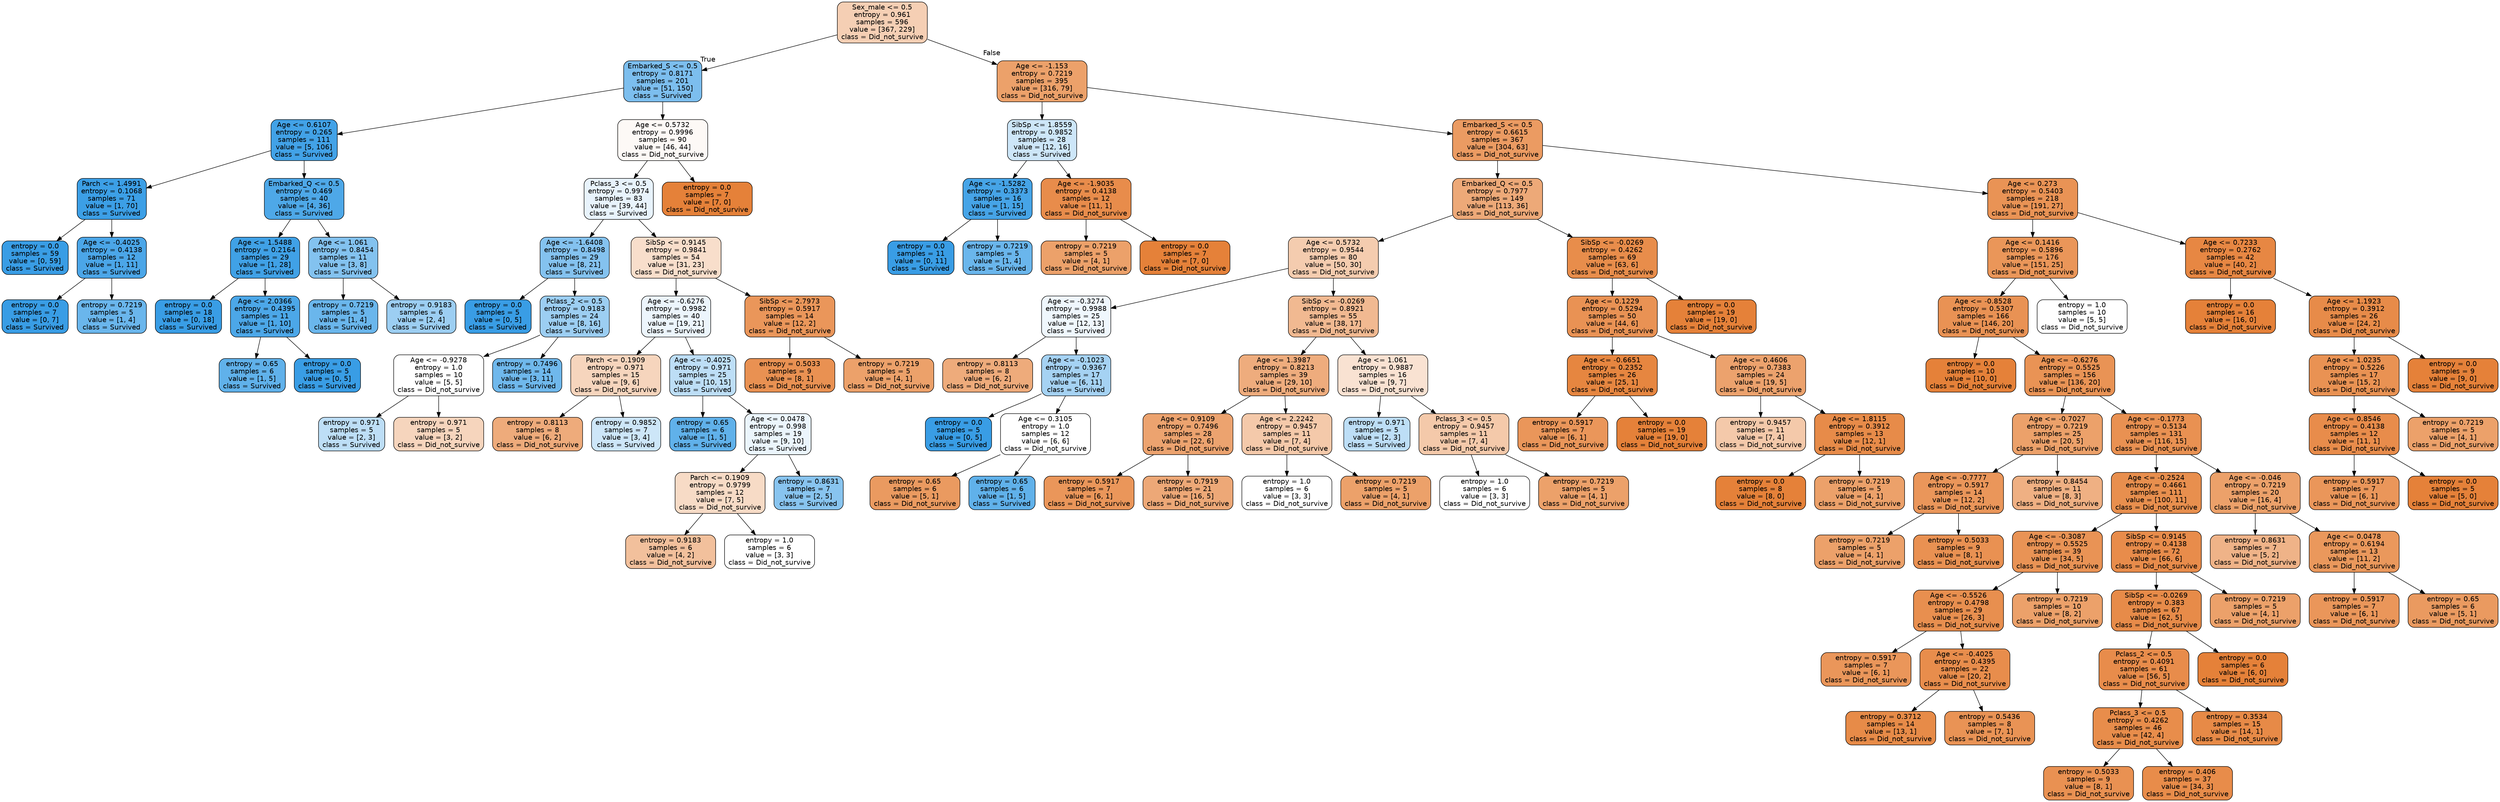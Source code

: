digraph Tree {
node [shape=box, style="filled, rounded", color="black", fontname=helvetica] ;
edge [fontname=helvetica] ;
0 [label="Sex_male <= 0.5\nentropy = 0.961\nsamples = 596\nvalue = [367, 229]\nclass = Did_not_survive", fillcolor="#e5813960"] ;
1 [label="Embarked_S <= 0.5\nentropy = 0.8171\nsamples = 201\nvalue = [51, 150]\nclass = Survived", fillcolor="#399de5a8"] ;
0 -> 1 [labeldistance=2.5, labelangle=45, headlabel="True"] ;
2 [label="Age <= 0.6107\nentropy = 0.265\nsamples = 111\nvalue = [5, 106]\nclass = Survived", fillcolor="#399de5f3"] ;
1 -> 2 ;
3 [label="Parch <= 1.4991\nentropy = 0.1068\nsamples = 71\nvalue = [1, 70]\nclass = Survived", fillcolor="#399de5fb"] ;
2 -> 3 ;
4 [label="entropy = 0.0\nsamples = 59\nvalue = [0, 59]\nclass = Survived", fillcolor="#399de5ff"] ;
3 -> 4 ;
5 [label="Age <= -0.4025\nentropy = 0.4138\nsamples = 12\nvalue = [1, 11]\nclass = Survived", fillcolor="#399de5e8"] ;
3 -> 5 ;
6 [label="entropy = 0.0\nsamples = 7\nvalue = [0, 7]\nclass = Survived", fillcolor="#399de5ff"] ;
5 -> 6 ;
7 [label="entropy = 0.7219\nsamples = 5\nvalue = [1, 4]\nclass = Survived", fillcolor="#399de5bf"] ;
5 -> 7 ;
8 [label="Embarked_Q <= 0.5\nentropy = 0.469\nsamples = 40\nvalue = [4, 36]\nclass = Survived", fillcolor="#399de5e3"] ;
2 -> 8 ;
9 [label="Age <= 1.5488\nentropy = 0.2164\nsamples = 29\nvalue = [1, 28]\nclass = Survived", fillcolor="#399de5f6"] ;
8 -> 9 ;
10 [label="entropy = 0.0\nsamples = 18\nvalue = [0, 18]\nclass = Survived", fillcolor="#399de5ff"] ;
9 -> 10 ;
11 [label="Age <= 2.0366\nentropy = 0.4395\nsamples = 11\nvalue = [1, 10]\nclass = Survived", fillcolor="#399de5e6"] ;
9 -> 11 ;
12 [label="entropy = 0.65\nsamples = 6\nvalue = [1, 5]\nclass = Survived", fillcolor="#399de5cc"] ;
11 -> 12 ;
13 [label="entropy = 0.0\nsamples = 5\nvalue = [0, 5]\nclass = Survived", fillcolor="#399de5ff"] ;
11 -> 13 ;
14 [label="Age <= 1.061\nentropy = 0.8454\nsamples = 11\nvalue = [3, 8]\nclass = Survived", fillcolor="#399de59f"] ;
8 -> 14 ;
15 [label="entropy = 0.7219\nsamples = 5\nvalue = [1, 4]\nclass = Survived", fillcolor="#399de5bf"] ;
14 -> 15 ;
16 [label="entropy = 0.9183\nsamples = 6\nvalue = [2, 4]\nclass = Survived", fillcolor="#399de57f"] ;
14 -> 16 ;
17 [label="Age <= 0.5732\nentropy = 0.9996\nsamples = 90\nvalue = [46, 44]\nclass = Did_not_survive", fillcolor="#e581390b"] ;
1 -> 17 ;
18 [label="Pclass_3 <= 0.5\nentropy = 0.9974\nsamples = 83\nvalue = [39, 44]\nclass = Survived", fillcolor="#399de51d"] ;
17 -> 18 ;
19 [label="Age <= -1.6408\nentropy = 0.8498\nsamples = 29\nvalue = [8, 21]\nclass = Survived", fillcolor="#399de59e"] ;
18 -> 19 ;
20 [label="entropy = 0.0\nsamples = 5\nvalue = [0, 5]\nclass = Survived", fillcolor="#399de5ff"] ;
19 -> 20 ;
21 [label="Pclass_2 <= 0.5\nentropy = 0.9183\nsamples = 24\nvalue = [8, 16]\nclass = Survived", fillcolor="#399de57f"] ;
19 -> 21 ;
22 [label="Age <= -0.9278\nentropy = 1.0\nsamples = 10\nvalue = [5, 5]\nclass = Did_not_survive", fillcolor="#e5813900"] ;
21 -> 22 ;
23 [label="entropy = 0.971\nsamples = 5\nvalue = [2, 3]\nclass = Survived", fillcolor="#399de555"] ;
22 -> 23 ;
24 [label="entropy = 0.971\nsamples = 5\nvalue = [3, 2]\nclass = Did_not_survive", fillcolor="#e5813955"] ;
22 -> 24 ;
25 [label="entropy = 0.7496\nsamples = 14\nvalue = [3, 11]\nclass = Survived", fillcolor="#399de5b9"] ;
21 -> 25 ;
26 [label="SibSp <= 0.9145\nentropy = 0.9841\nsamples = 54\nvalue = [31, 23]\nclass = Did_not_survive", fillcolor="#e5813942"] ;
18 -> 26 ;
27 [label="Age <= -0.6276\nentropy = 0.9982\nsamples = 40\nvalue = [19, 21]\nclass = Survived", fillcolor="#399de518"] ;
26 -> 27 ;
28 [label="Parch <= 0.1909\nentropy = 0.971\nsamples = 15\nvalue = [9, 6]\nclass = Did_not_survive", fillcolor="#e5813955"] ;
27 -> 28 ;
29 [label="entropy = 0.8113\nsamples = 8\nvalue = [6, 2]\nclass = Did_not_survive", fillcolor="#e58139aa"] ;
28 -> 29 ;
30 [label="entropy = 0.9852\nsamples = 7\nvalue = [3, 4]\nclass = Survived", fillcolor="#399de540"] ;
28 -> 30 ;
31 [label="Age <= -0.4025\nentropy = 0.971\nsamples = 25\nvalue = [10, 15]\nclass = Survived", fillcolor="#399de555"] ;
27 -> 31 ;
32 [label="entropy = 0.65\nsamples = 6\nvalue = [1, 5]\nclass = Survived", fillcolor="#399de5cc"] ;
31 -> 32 ;
33 [label="Age <= 0.0478\nentropy = 0.998\nsamples = 19\nvalue = [9, 10]\nclass = Survived", fillcolor="#399de519"] ;
31 -> 33 ;
34 [label="Parch <= 0.1909\nentropy = 0.9799\nsamples = 12\nvalue = [7, 5]\nclass = Did_not_survive", fillcolor="#e5813949"] ;
33 -> 34 ;
35 [label="entropy = 0.9183\nsamples = 6\nvalue = [4, 2]\nclass = Did_not_survive", fillcolor="#e581397f"] ;
34 -> 35 ;
36 [label="entropy = 1.0\nsamples = 6\nvalue = [3, 3]\nclass = Did_not_survive", fillcolor="#e5813900"] ;
34 -> 36 ;
37 [label="entropy = 0.8631\nsamples = 7\nvalue = [2, 5]\nclass = Survived", fillcolor="#399de599"] ;
33 -> 37 ;
38 [label="SibSp <= 2.7973\nentropy = 0.5917\nsamples = 14\nvalue = [12, 2]\nclass = Did_not_survive", fillcolor="#e58139d4"] ;
26 -> 38 ;
39 [label="entropy = 0.5033\nsamples = 9\nvalue = [8, 1]\nclass = Did_not_survive", fillcolor="#e58139df"] ;
38 -> 39 ;
40 [label="entropy = 0.7219\nsamples = 5\nvalue = [4, 1]\nclass = Did_not_survive", fillcolor="#e58139bf"] ;
38 -> 40 ;
41 [label="entropy = 0.0\nsamples = 7\nvalue = [7, 0]\nclass = Did_not_survive", fillcolor="#e58139ff"] ;
17 -> 41 ;
42 [label="Age <= -1.153\nentropy = 0.7219\nsamples = 395\nvalue = [316, 79]\nclass = Did_not_survive", fillcolor="#e58139bf"] ;
0 -> 42 [labeldistance=2.5, labelangle=-45, headlabel="False"] ;
43 [label="SibSp <= 1.8559\nentropy = 0.9852\nsamples = 28\nvalue = [12, 16]\nclass = Survived", fillcolor="#399de540"] ;
42 -> 43 ;
44 [label="Age <= -1.5282\nentropy = 0.3373\nsamples = 16\nvalue = [1, 15]\nclass = Survived", fillcolor="#399de5ee"] ;
43 -> 44 ;
45 [label="entropy = 0.0\nsamples = 11\nvalue = [0, 11]\nclass = Survived", fillcolor="#399de5ff"] ;
44 -> 45 ;
46 [label="entropy = 0.7219\nsamples = 5\nvalue = [1, 4]\nclass = Survived", fillcolor="#399de5bf"] ;
44 -> 46 ;
47 [label="Age <= -1.9035\nentropy = 0.4138\nsamples = 12\nvalue = [11, 1]\nclass = Did_not_survive", fillcolor="#e58139e8"] ;
43 -> 47 ;
48 [label="entropy = 0.7219\nsamples = 5\nvalue = [4, 1]\nclass = Did_not_survive", fillcolor="#e58139bf"] ;
47 -> 48 ;
49 [label="entropy = 0.0\nsamples = 7\nvalue = [7, 0]\nclass = Did_not_survive", fillcolor="#e58139ff"] ;
47 -> 49 ;
50 [label="Embarked_S <= 0.5\nentropy = 0.6615\nsamples = 367\nvalue = [304, 63]\nclass = Did_not_survive", fillcolor="#e58139ca"] ;
42 -> 50 ;
51 [label="Embarked_Q <= 0.5\nentropy = 0.7977\nsamples = 149\nvalue = [113, 36]\nclass = Did_not_survive", fillcolor="#e58139ae"] ;
50 -> 51 ;
52 [label="Age <= 0.5732\nentropy = 0.9544\nsamples = 80\nvalue = [50, 30]\nclass = Did_not_survive", fillcolor="#e5813966"] ;
51 -> 52 ;
53 [label="Age <= -0.3274\nentropy = 0.9988\nsamples = 25\nvalue = [12, 13]\nclass = Survived", fillcolor="#399de514"] ;
52 -> 53 ;
54 [label="entropy = 0.8113\nsamples = 8\nvalue = [6, 2]\nclass = Did_not_survive", fillcolor="#e58139aa"] ;
53 -> 54 ;
55 [label="Age <= -0.1023\nentropy = 0.9367\nsamples = 17\nvalue = [6, 11]\nclass = Survived", fillcolor="#399de574"] ;
53 -> 55 ;
56 [label="entropy = 0.0\nsamples = 5\nvalue = [0, 5]\nclass = Survived", fillcolor="#399de5ff"] ;
55 -> 56 ;
57 [label="Age <= 0.3105\nentropy = 1.0\nsamples = 12\nvalue = [6, 6]\nclass = Did_not_survive", fillcolor="#e5813900"] ;
55 -> 57 ;
58 [label="entropy = 0.65\nsamples = 6\nvalue = [5, 1]\nclass = Did_not_survive", fillcolor="#e58139cc"] ;
57 -> 58 ;
59 [label="entropy = 0.65\nsamples = 6\nvalue = [1, 5]\nclass = Survived", fillcolor="#399de5cc"] ;
57 -> 59 ;
60 [label="SibSp <= -0.0269\nentropy = 0.8921\nsamples = 55\nvalue = [38, 17]\nclass = Did_not_survive", fillcolor="#e581398d"] ;
52 -> 60 ;
61 [label="Age <= 1.3987\nentropy = 0.8213\nsamples = 39\nvalue = [29, 10]\nclass = Did_not_survive", fillcolor="#e58139a7"] ;
60 -> 61 ;
62 [label="Age <= 0.9109\nentropy = 0.7496\nsamples = 28\nvalue = [22, 6]\nclass = Did_not_survive", fillcolor="#e58139b9"] ;
61 -> 62 ;
63 [label="entropy = 0.5917\nsamples = 7\nvalue = [6, 1]\nclass = Did_not_survive", fillcolor="#e58139d4"] ;
62 -> 63 ;
64 [label="entropy = 0.7919\nsamples = 21\nvalue = [16, 5]\nclass = Did_not_survive", fillcolor="#e58139af"] ;
62 -> 64 ;
65 [label="Age <= 2.2242\nentropy = 0.9457\nsamples = 11\nvalue = [7, 4]\nclass = Did_not_survive", fillcolor="#e581396d"] ;
61 -> 65 ;
66 [label="entropy = 1.0\nsamples = 6\nvalue = [3, 3]\nclass = Did_not_survive", fillcolor="#e5813900"] ;
65 -> 66 ;
67 [label="entropy = 0.7219\nsamples = 5\nvalue = [4, 1]\nclass = Did_not_survive", fillcolor="#e58139bf"] ;
65 -> 67 ;
68 [label="Age <= 1.061\nentropy = 0.9887\nsamples = 16\nvalue = [9, 7]\nclass = Did_not_survive", fillcolor="#e5813939"] ;
60 -> 68 ;
69 [label="entropy = 0.971\nsamples = 5\nvalue = [2, 3]\nclass = Survived", fillcolor="#399de555"] ;
68 -> 69 ;
70 [label="Pclass_3 <= 0.5\nentropy = 0.9457\nsamples = 11\nvalue = [7, 4]\nclass = Did_not_survive", fillcolor="#e581396d"] ;
68 -> 70 ;
71 [label="entropy = 1.0\nsamples = 6\nvalue = [3, 3]\nclass = Did_not_survive", fillcolor="#e5813900"] ;
70 -> 71 ;
72 [label="entropy = 0.7219\nsamples = 5\nvalue = [4, 1]\nclass = Did_not_survive", fillcolor="#e58139bf"] ;
70 -> 72 ;
73 [label="SibSp <= -0.0269\nentropy = 0.4262\nsamples = 69\nvalue = [63, 6]\nclass = Did_not_survive", fillcolor="#e58139e7"] ;
51 -> 73 ;
74 [label="Age <= 0.1229\nentropy = 0.5294\nsamples = 50\nvalue = [44, 6]\nclass = Did_not_survive", fillcolor="#e58139dc"] ;
73 -> 74 ;
75 [label="Age <= -0.6651\nentropy = 0.2352\nsamples = 26\nvalue = [25, 1]\nclass = Did_not_survive", fillcolor="#e58139f5"] ;
74 -> 75 ;
76 [label="entropy = 0.5917\nsamples = 7\nvalue = [6, 1]\nclass = Did_not_survive", fillcolor="#e58139d4"] ;
75 -> 76 ;
77 [label="entropy = 0.0\nsamples = 19\nvalue = [19, 0]\nclass = Did_not_survive", fillcolor="#e58139ff"] ;
75 -> 77 ;
78 [label="Age <= 0.4606\nentropy = 0.7383\nsamples = 24\nvalue = [19, 5]\nclass = Did_not_survive", fillcolor="#e58139bc"] ;
74 -> 78 ;
79 [label="entropy = 0.9457\nsamples = 11\nvalue = [7, 4]\nclass = Did_not_survive", fillcolor="#e581396d"] ;
78 -> 79 ;
80 [label="Age <= 1.8115\nentropy = 0.3912\nsamples = 13\nvalue = [12, 1]\nclass = Did_not_survive", fillcolor="#e58139ea"] ;
78 -> 80 ;
81 [label="entropy = 0.0\nsamples = 8\nvalue = [8, 0]\nclass = Did_not_survive", fillcolor="#e58139ff"] ;
80 -> 81 ;
82 [label="entropy = 0.7219\nsamples = 5\nvalue = [4, 1]\nclass = Did_not_survive", fillcolor="#e58139bf"] ;
80 -> 82 ;
83 [label="entropy = 0.0\nsamples = 19\nvalue = [19, 0]\nclass = Did_not_survive", fillcolor="#e58139ff"] ;
73 -> 83 ;
84 [label="Age <= 0.273\nentropy = 0.5403\nsamples = 218\nvalue = [191, 27]\nclass = Did_not_survive", fillcolor="#e58139db"] ;
50 -> 84 ;
85 [label="Age <= 0.1416\nentropy = 0.5896\nsamples = 176\nvalue = [151, 25]\nclass = Did_not_survive", fillcolor="#e58139d5"] ;
84 -> 85 ;
86 [label="Age <= -0.8528\nentropy = 0.5307\nsamples = 166\nvalue = [146, 20]\nclass = Did_not_survive", fillcolor="#e58139dc"] ;
85 -> 86 ;
87 [label="entropy = 0.0\nsamples = 10\nvalue = [10, 0]\nclass = Did_not_survive", fillcolor="#e58139ff"] ;
86 -> 87 ;
88 [label="Age <= -0.6276\nentropy = 0.5525\nsamples = 156\nvalue = [136, 20]\nclass = Did_not_survive", fillcolor="#e58139da"] ;
86 -> 88 ;
89 [label="Age <= -0.7027\nentropy = 0.7219\nsamples = 25\nvalue = [20, 5]\nclass = Did_not_survive", fillcolor="#e58139bf"] ;
88 -> 89 ;
90 [label="Age <= -0.7777\nentropy = 0.5917\nsamples = 14\nvalue = [12, 2]\nclass = Did_not_survive", fillcolor="#e58139d4"] ;
89 -> 90 ;
91 [label="entropy = 0.7219\nsamples = 5\nvalue = [4, 1]\nclass = Did_not_survive", fillcolor="#e58139bf"] ;
90 -> 91 ;
92 [label="entropy = 0.5033\nsamples = 9\nvalue = [8, 1]\nclass = Did_not_survive", fillcolor="#e58139df"] ;
90 -> 92 ;
93 [label="entropy = 0.8454\nsamples = 11\nvalue = [8, 3]\nclass = Did_not_survive", fillcolor="#e581399f"] ;
89 -> 93 ;
94 [label="Age <= -0.1773\nentropy = 0.5134\nsamples = 131\nvalue = [116, 15]\nclass = Did_not_survive", fillcolor="#e58139de"] ;
88 -> 94 ;
95 [label="Age <= -0.2524\nentropy = 0.4661\nsamples = 111\nvalue = [100, 11]\nclass = Did_not_survive", fillcolor="#e58139e3"] ;
94 -> 95 ;
96 [label="Age <= -0.3087\nentropy = 0.5525\nsamples = 39\nvalue = [34, 5]\nclass = Did_not_survive", fillcolor="#e58139da"] ;
95 -> 96 ;
97 [label="Age <= -0.5526\nentropy = 0.4798\nsamples = 29\nvalue = [26, 3]\nclass = Did_not_survive", fillcolor="#e58139e2"] ;
96 -> 97 ;
98 [label="entropy = 0.5917\nsamples = 7\nvalue = [6, 1]\nclass = Did_not_survive", fillcolor="#e58139d4"] ;
97 -> 98 ;
99 [label="Age <= -0.4025\nentropy = 0.4395\nsamples = 22\nvalue = [20, 2]\nclass = Did_not_survive", fillcolor="#e58139e6"] ;
97 -> 99 ;
100 [label="entropy = 0.3712\nsamples = 14\nvalue = [13, 1]\nclass = Did_not_survive", fillcolor="#e58139eb"] ;
99 -> 100 ;
101 [label="entropy = 0.5436\nsamples = 8\nvalue = [7, 1]\nclass = Did_not_survive", fillcolor="#e58139db"] ;
99 -> 101 ;
102 [label="entropy = 0.7219\nsamples = 10\nvalue = [8, 2]\nclass = Did_not_survive", fillcolor="#e58139bf"] ;
96 -> 102 ;
103 [label="SibSp <= 0.9145\nentropy = 0.4138\nsamples = 72\nvalue = [66, 6]\nclass = Did_not_survive", fillcolor="#e58139e8"] ;
95 -> 103 ;
104 [label="SibSp <= -0.0269\nentropy = 0.383\nsamples = 67\nvalue = [62, 5]\nclass = Did_not_survive", fillcolor="#e58139ea"] ;
103 -> 104 ;
105 [label="Pclass_2 <= 0.5\nentropy = 0.4091\nsamples = 61\nvalue = [56, 5]\nclass = Did_not_survive", fillcolor="#e58139e8"] ;
104 -> 105 ;
106 [label="Pclass_3 <= 0.5\nentropy = 0.4262\nsamples = 46\nvalue = [42, 4]\nclass = Did_not_survive", fillcolor="#e58139e7"] ;
105 -> 106 ;
107 [label="entropy = 0.5033\nsamples = 9\nvalue = [8, 1]\nclass = Did_not_survive", fillcolor="#e58139df"] ;
106 -> 107 ;
108 [label="entropy = 0.406\nsamples = 37\nvalue = [34, 3]\nclass = Did_not_survive", fillcolor="#e58139e9"] ;
106 -> 108 ;
109 [label="entropy = 0.3534\nsamples = 15\nvalue = [14, 1]\nclass = Did_not_survive", fillcolor="#e58139ed"] ;
105 -> 109 ;
110 [label="entropy = 0.0\nsamples = 6\nvalue = [6, 0]\nclass = Did_not_survive", fillcolor="#e58139ff"] ;
104 -> 110 ;
111 [label="entropy = 0.7219\nsamples = 5\nvalue = [4, 1]\nclass = Did_not_survive", fillcolor="#e58139bf"] ;
103 -> 111 ;
112 [label="Age <= -0.046\nentropy = 0.7219\nsamples = 20\nvalue = [16, 4]\nclass = Did_not_survive", fillcolor="#e58139bf"] ;
94 -> 112 ;
113 [label="entropy = 0.8631\nsamples = 7\nvalue = [5, 2]\nclass = Did_not_survive", fillcolor="#e5813999"] ;
112 -> 113 ;
114 [label="Age <= 0.0478\nentropy = 0.6194\nsamples = 13\nvalue = [11, 2]\nclass = Did_not_survive", fillcolor="#e58139d1"] ;
112 -> 114 ;
115 [label="entropy = 0.5917\nsamples = 7\nvalue = [6, 1]\nclass = Did_not_survive", fillcolor="#e58139d4"] ;
114 -> 115 ;
116 [label="entropy = 0.65\nsamples = 6\nvalue = [5, 1]\nclass = Did_not_survive", fillcolor="#e58139cc"] ;
114 -> 116 ;
117 [label="entropy = 1.0\nsamples = 10\nvalue = [5, 5]\nclass = Did_not_survive", fillcolor="#e5813900"] ;
85 -> 117 ;
118 [label="Age <= 0.7233\nentropy = 0.2762\nsamples = 42\nvalue = [40, 2]\nclass = Did_not_survive", fillcolor="#e58139f2"] ;
84 -> 118 ;
119 [label="entropy = 0.0\nsamples = 16\nvalue = [16, 0]\nclass = Did_not_survive", fillcolor="#e58139ff"] ;
118 -> 119 ;
120 [label="Age <= 1.1923\nentropy = 0.3912\nsamples = 26\nvalue = [24, 2]\nclass = Did_not_survive", fillcolor="#e58139ea"] ;
118 -> 120 ;
121 [label="Age <= 1.0235\nentropy = 0.5226\nsamples = 17\nvalue = [15, 2]\nclass = Did_not_survive", fillcolor="#e58139dd"] ;
120 -> 121 ;
122 [label="Age <= 0.8546\nentropy = 0.4138\nsamples = 12\nvalue = [11, 1]\nclass = Did_not_survive", fillcolor="#e58139e8"] ;
121 -> 122 ;
123 [label="entropy = 0.5917\nsamples = 7\nvalue = [6, 1]\nclass = Did_not_survive", fillcolor="#e58139d4"] ;
122 -> 123 ;
124 [label="entropy = 0.0\nsamples = 5\nvalue = [5, 0]\nclass = Did_not_survive", fillcolor="#e58139ff"] ;
122 -> 124 ;
125 [label="entropy = 0.7219\nsamples = 5\nvalue = [4, 1]\nclass = Did_not_survive", fillcolor="#e58139bf"] ;
121 -> 125 ;
126 [label="entropy = 0.0\nsamples = 9\nvalue = [9, 0]\nclass = Did_not_survive", fillcolor="#e58139ff"] ;
120 -> 126 ;
}